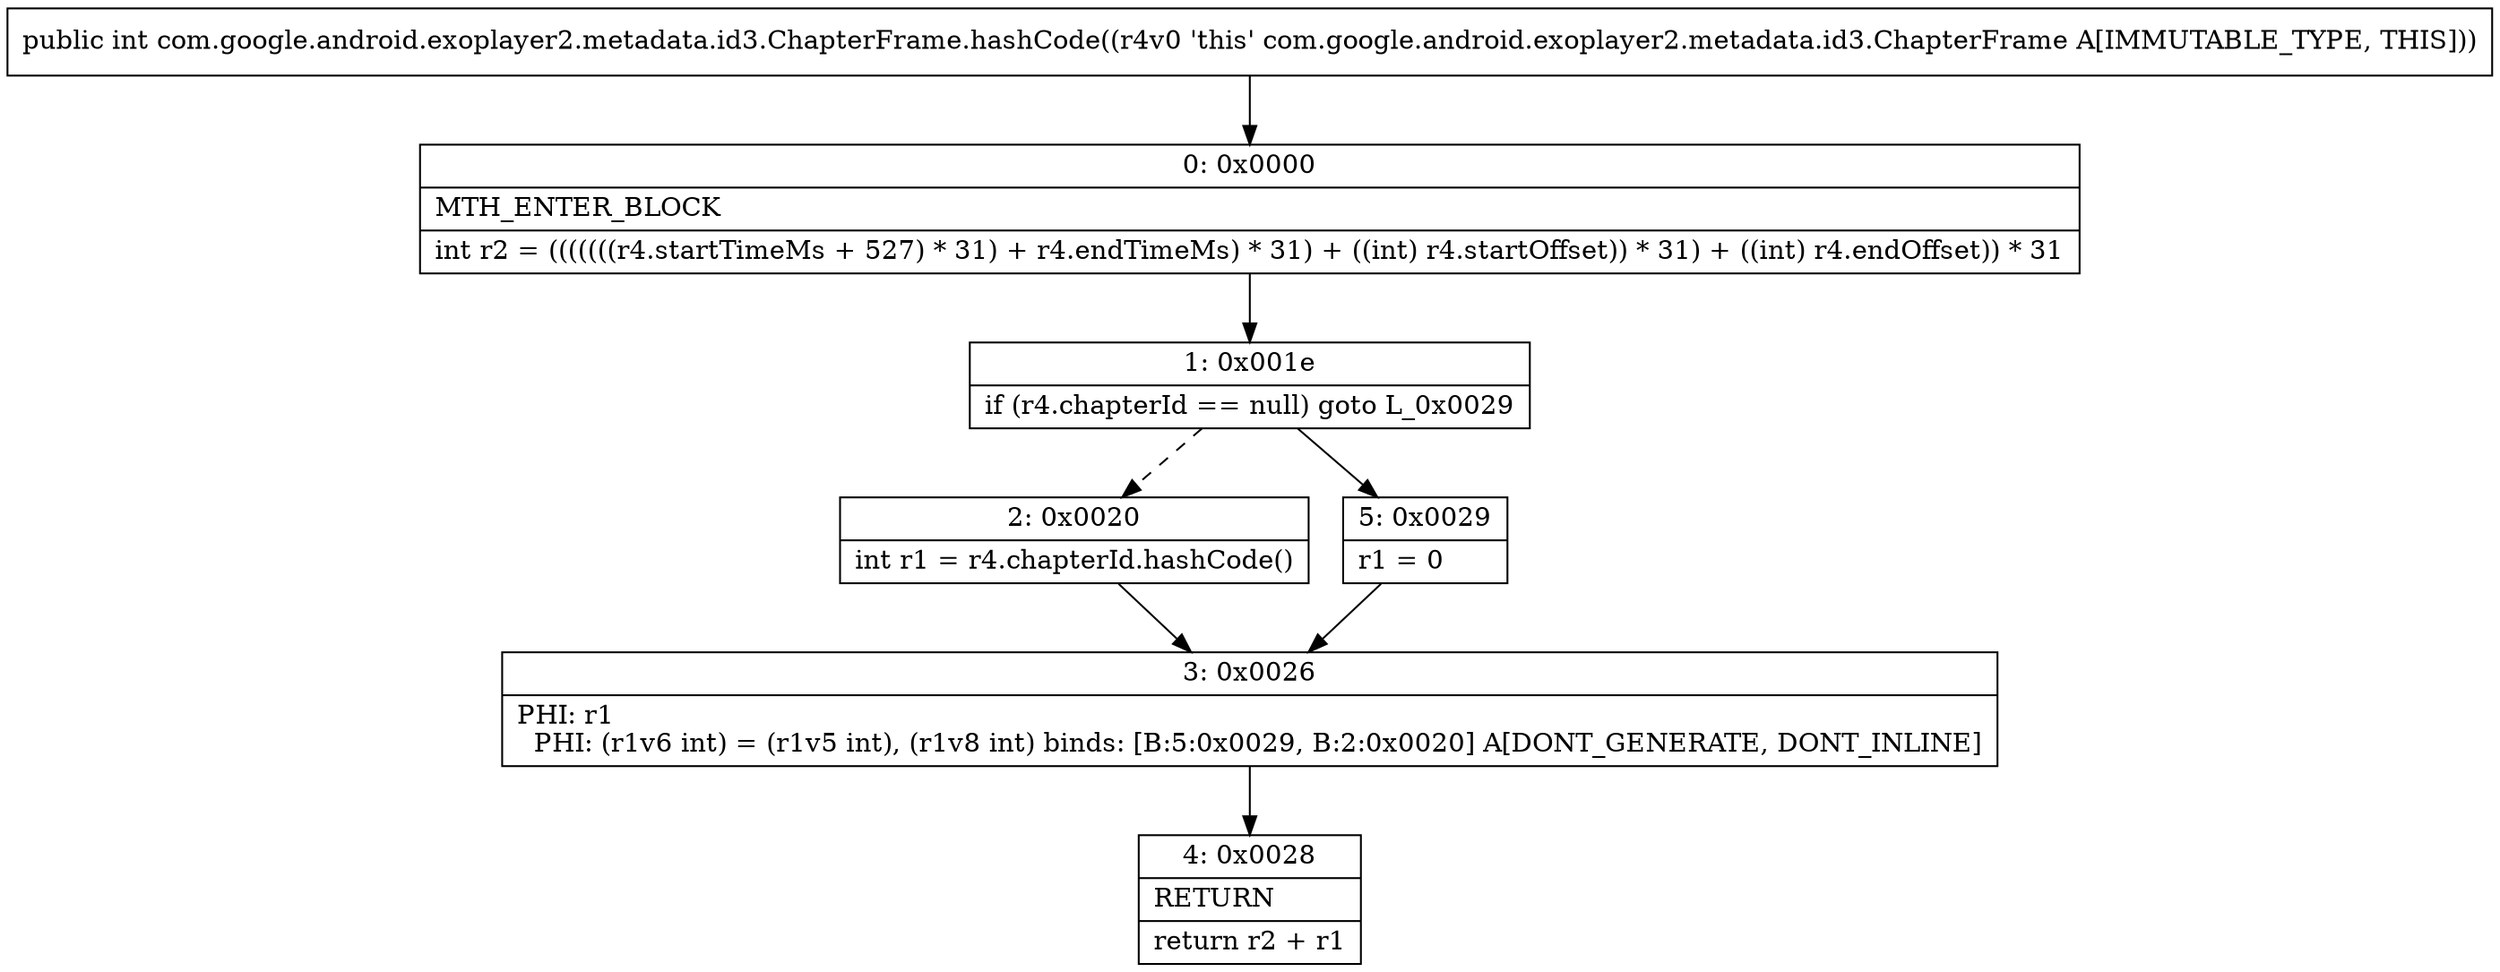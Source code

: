 digraph "CFG forcom.google.android.exoplayer2.metadata.id3.ChapterFrame.hashCode()I" {
Node_0 [shape=record,label="{0\:\ 0x0000|MTH_ENTER_BLOCK\l|int r2 = (((((((r4.startTimeMs + 527) * 31) + r4.endTimeMs) * 31) + ((int) r4.startOffset)) * 31) + ((int) r4.endOffset)) * 31\l}"];
Node_1 [shape=record,label="{1\:\ 0x001e|if (r4.chapterId == null) goto L_0x0029\l}"];
Node_2 [shape=record,label="{2\:\ 0x0020|int r1 = r4.chapterId.hashCode()\l}"];
Node_3 [shape=record,label="{3\:\ 0x0026|PHI: r1 \l  PHI: (r1v6 int) = (r1v5 int), (r1v8 int) binds: [B:5:0x0029, B:2:0x0020] A[DONT_GENERATE, DONT_INLINE]\l}"];
Node_4 [shape=record,label="{4\:\ 0x0028|RETURN\l|return r2 + r1\l}"];
Node_5 [shape=record,label="{5\:\ 0x0029|r1 = 0\l}"];
MethodNode[shape=record,label="{public int com.google.android.exoplayer2.metadata.id3.ChapterFrame.hashCode((r4v0 'this' com.google.android.exoplayer2.metadata.id3.ChapterFrame A[IMMUTABLE_TYPE, THIS])) }"];
MethodNode -> Node_0;
Node_0 -> Node_1;
Node_1 -> Node_2[style=dashed];
Node_1 -> Node_5;
Node_2 -> Node_3;
Node_3 -> Node_4;
Node_5 -> Node_3;
}

